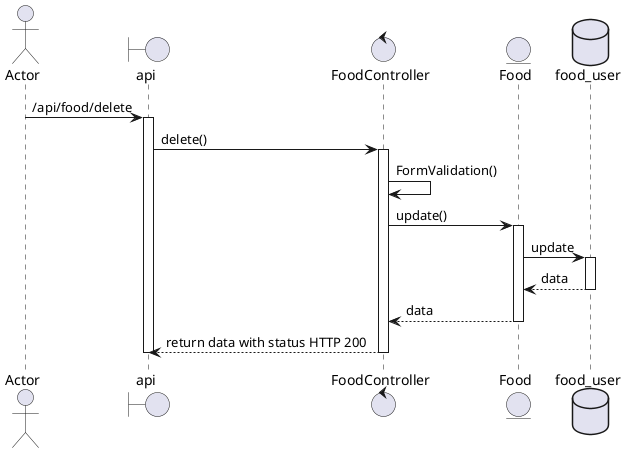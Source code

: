 @startuml delete food assigned

actor "Actor"
boundary "api"
control "FoodController"
entity "Food"
database "food_user"

"Actor" ->  "api" : /api/food/delete
activate api
"api" -> "FoodController" : delete()
activate FoodController
"FoodController" ->  "FoodController" : FormValidation()
"FoodController" ->  "Food" : update()
activate Food
"Food" ->  "food_user" : update
activate food_user
"food_user" --> "Food" : data
deactivate food_user
"Food" --> "FoodController": data
deactivate Food
"FoodController" --> "api" : return data with status HTTP 200
deactivate FoodController
deactivate api
@enduml